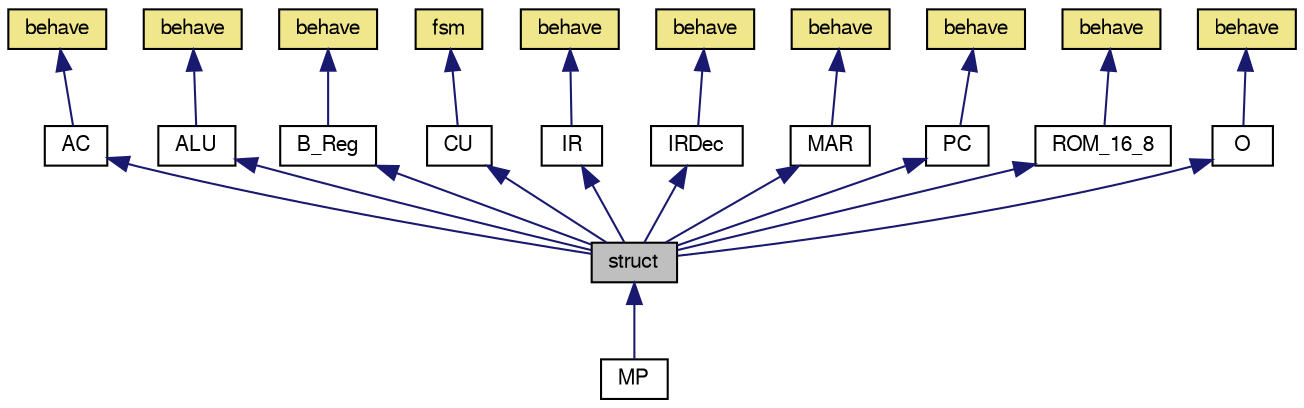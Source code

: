 digraph G
{
  edge [fontname="FreeSans",fontsize="10",labelfontname="FreeSans",labelfontsize="10"];
  node [fontname="FreeSans",fontsize="10",shape=record];
  Node1 [label="struct",height=0.2,width=0.4,color="black", fillcolor="grey75", style="filled" fontcolor="black"];
  Node2 -> Node1 [dir=back,color="midnightblue",fontsize="10",style="solid",fontname="FreeSans"];
  Node2 [label="AC",height=0.2,width=0.4,color="black", fillcolor="white", style="filled",URL="$classAC.html"];
  Node3 -> Node2 [dir=back,color="midnightblue",fontsize="10",style="solid",fontname="FreeSans"];
  Node3 [label="behave",height=0.2,width=0.4,color="black", fillcolor="khaki", style="filled",URL="$classAC_1_1behave.html"];
  Node4 -> Node1 [dir=back,color="midnightblue",fontsize="10",style="solid",fontname="FreeSans"];
  Node4 [label="ALU",height=0.2,width=0.4,color="black", fillcolor="white", style="filled",URL="$classALU.html"];
  Node5 -> Node4 [dir=back,color="midnightblue",fontsize="10",style="solid",fontname="FreeSans"];
  Node5 [label="behave",height=0.2,width=0.4,color="black", fillcolor="khaki", style="filled",URL="$classALU_1_1behave.html"];
  Node6 -> Node1 [dir=back,color="midnightblue",fontsize="10",style="solid",fontname="FreeSans"];
  Node6 [label="B_Reg",height=0.2,width=0.4,color="black", fillcolor="white", style="filled",URL="$classB__Reg.html"];
  Node7 -> Node6 [dir=back,color="midnightblue",fontsize="10",style="solid",fontname="FreeSans"];
  Node7 [label="behave",height=0.2,width=0.4,color="black", fillcolor="khaki", style="filled",URL="$classB__Reg_1_1behave.html"];
  Node8 -> Node1 [dir=back,color="midnightblue",fontsize="10",style="solid",fontname="FreeSans"];
  Node8 [label="CU",height=0.2,width=0.4,color="black", fillcolor="white", style="filled",URL="$classCU.html"];
  Node9 -> Node8 [dir=back,color="midnightblue",fontsize="10",style="solid",fontname="FreeSans"];
  Node9 [label="fsm",height=0.2,width=0.4,color="black", fillcolor="khaki", style="filled",URL="$classCU_1_1fsm.html"];
  Node10 -> Node1 [dir=back,color="midnightblue",fontsize="10",style="solid",fontname="FreeSans"];
  Node10 [label="IR",height=0.2,width=0.4,color="black", fillcolor="white", style="filled",URL="$classIR.html"];
  Node11 -> Node10 [dir=back,color="midnightblue",fontsize="10",style="solid",fontname="FreeSans"];
  Node11 [label="behave",height=0.2,width=0.4,color="black", fillcolor="khaki", style="filled",URL="$classIR_1_1behave.html"];
  Node12 -> Node1 [dir=back,color="midnightblue",fontsize="10",style="solid",fontname="FreeSans"];
  Node12 [label="IRDec",height=0.2,width=0.4,color="black", fillcolor="white", style="filled",URL="$classIRDec.html"];
  Node13 -> Node12 [dir=back,color="midnightblue",fontsize="10",style="solid",fontname="FreeSans"];
  Node13 [label="behave",height=0.2,width=0.4,color="black", fillcolor="khaki", style="filled",URL="$classIRDec_1_1behave.html"];
  Node14 -> Node1 [dir=back,color="midnightblue",fontsize="10",style="solid",fontname="FreeSans"];
  Node14 [label="MAR",height=0.2,width=0.4,color="black", fillcolor="white", style="filled",URL="$classMAR.html"];
  Node15 -> Node14 [dir=back,color="midnightblue",fontsize="10",style="solid",fontname="FreeSans"];
  Node15 [label="behave",height=0.2,width=0.4,color="black", fillcolor="khaki", style="filled",URL="$classMAR_1_1behave.html"];
  Node16 -> Node1 [dir=back,color="midnightblue",fontsize="10",style="solid",fontname="FreeSans"];
  Node16 [label="PC",height=0.2,width=0.4,color="black", fillcolor="white", style="filled",URL="$classPC.html"];
  Node17 -> Node16 [dir=back,color="midnightblue",fontsize="10",style="solid",fontname="FreeSans"];
  Node17 [label="behave",height=0.2,width=0.4,color="black", fillcolor="khaki", style="filled",URL="$classPC_1_1behave.html"];
  Node18 -> Node1 [dir=back,color="midnightblue",fontsize="10",style="solid",fontname="FreeSans"];
  Node18 [label="ROM_16_8",height=0.2,width=0.4,color="black", fillcolor="white", style="filled",URL="$classROM__16__8.html"];
  Node19 -> Node18 [dir=back,color="midnightblue",fontsize="10",style="solid",fontname="FreeSans"];
  Node19 [label="behave",height=0.2,width=0.4,color="black", fillcolor="khaki", style="filled",URL="$classROM__16__8_1_1behave.html"];
  Node20 -> Node1 [dir=back,color="midnightblue",fontsize="10",style="solid",fontname="FreeSans"];
  Node20 [label="O",height=0.2,width=0.4,color="black", fillcolor="white", style="filled",URL="$classO.html"];
  Node21 -> Node20 [dir=back,color="midnightblue",fontsize="10",style="solid",fontname="FreeSans"];
  Node21 [label="behave",height=0.2,width=0.4,color="black", fillcolor="khaki", style="filled",URL="$classO_1_1behave.html"];
  Node1 -> Node22 [dir=back,color="midnightblue",fontsize="10",style="solid",fontname="FreeSans"];
  Node22 [label="MP",height=0.2,width=0.4,color="black", fillcolor="white", style="filled",URL="$classMP.html"];
}

